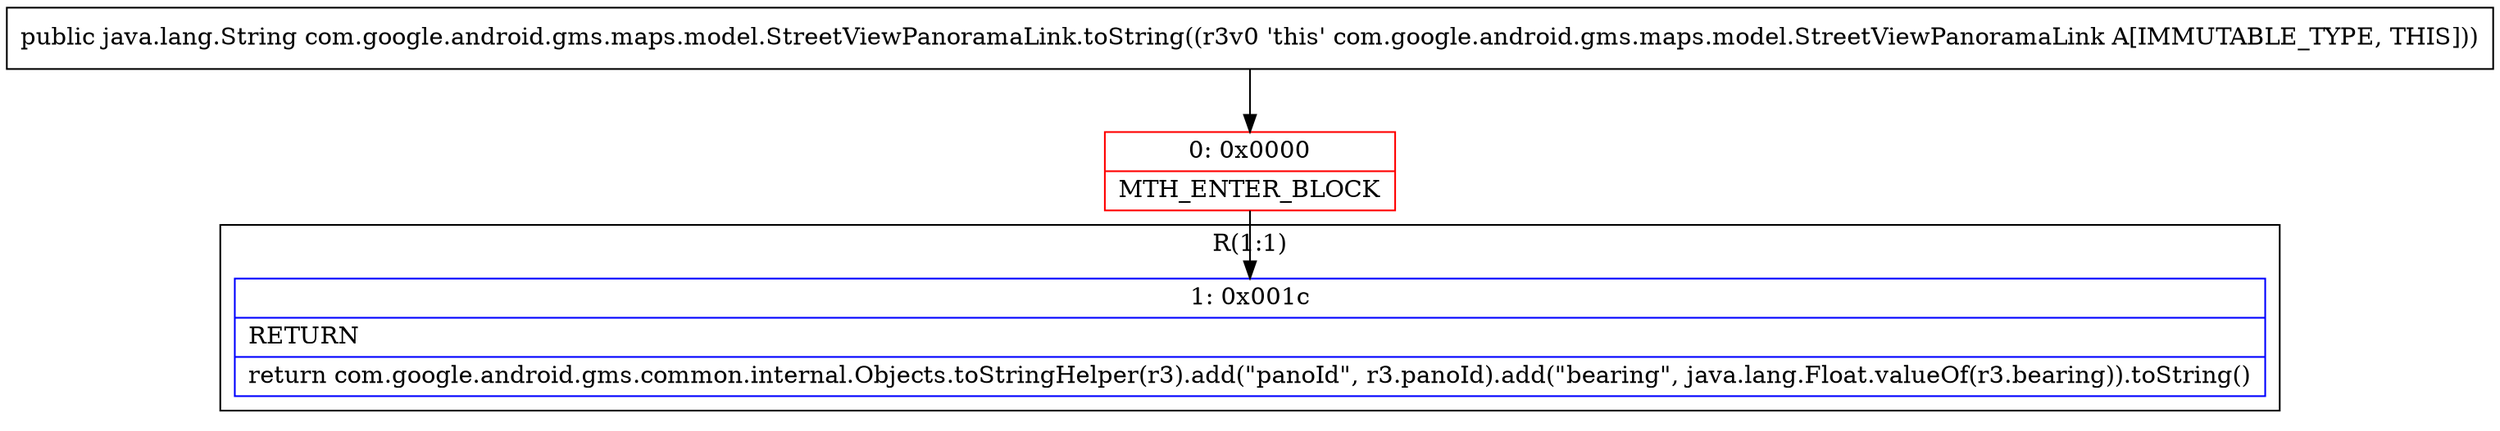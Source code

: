 digraph "CFG forcom.google.android.gms.maps.model.StreetViewPanoramaLink.toString()Ljava\/lang\/String;" {
subgraph cluster_Region_844554024 {
label = "R(1:1)";
node [shape=record,color=blue];
Node_1 [shape=record,label="{1\:\ 0x001c|RETURN\l|return com.google.android.gms.common.internal.Objects.toStringHelper(r3).add(\"panoId\", r3.panoId).add(\"bearing\", java.lang.Float.valueOf(r3.bearing)).toString()\l}"];
}
Node_0 [shape=record,color=red,label="{0\:\ 0x0000|MTH_ENTER_BLOCK\l}"];
MethodNode[shape=record,label="{public java.lang.String com.google.android.gms.maps.model.StreetViewPanoramaLink.toString((r3v0 'this' com.google.android.gms.maps.model.StreetViewPanoramaLink A[IMMUTABLE_TYPE, THIS])) }"];
MethodNode -> Node_0;
Node_0 -> Node_1;
}

